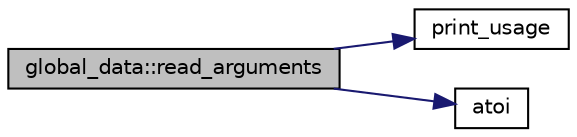 digraph "global_data::read_arguments"
{
  edge [fontname="Helvetica",fontsize="10",labelfontname="Helvetica",labelfontsize="10"];
  node [fontname="Helvetica",fontsize="10",shape=record];
  rankdir="LR";
  Node19 [label="global_data::read_arguments",height=0.2,width=0.4,color="black", fillcolor="grey75", style="filled", fontcolor="black"];
  Node19 -> Node20 [color="midnightblue",fontsize="10",style="solid",fontname="Helvetica"];
  Node20 [label="print_usage",height=0.2,width=0.4,color="black", fillcolor="white", style="filled",URL="$d1/d08/tdo__refine_8_c.html#ae5ad5cbeccaedc03a48d3c7eaa803e79"];
  Node19 -> Node21 [color="midnightblue",fontsize="10",style="solid",fontname="Helvetica"];
  Node21 [label="atoi",height=0.2,width=0.4,color="black", fillcolor="white", style="filled",URL="$d9/d60/discreta_8h.html#ad0ac71cbcb495289e474437d6b7d7fac"];
}
